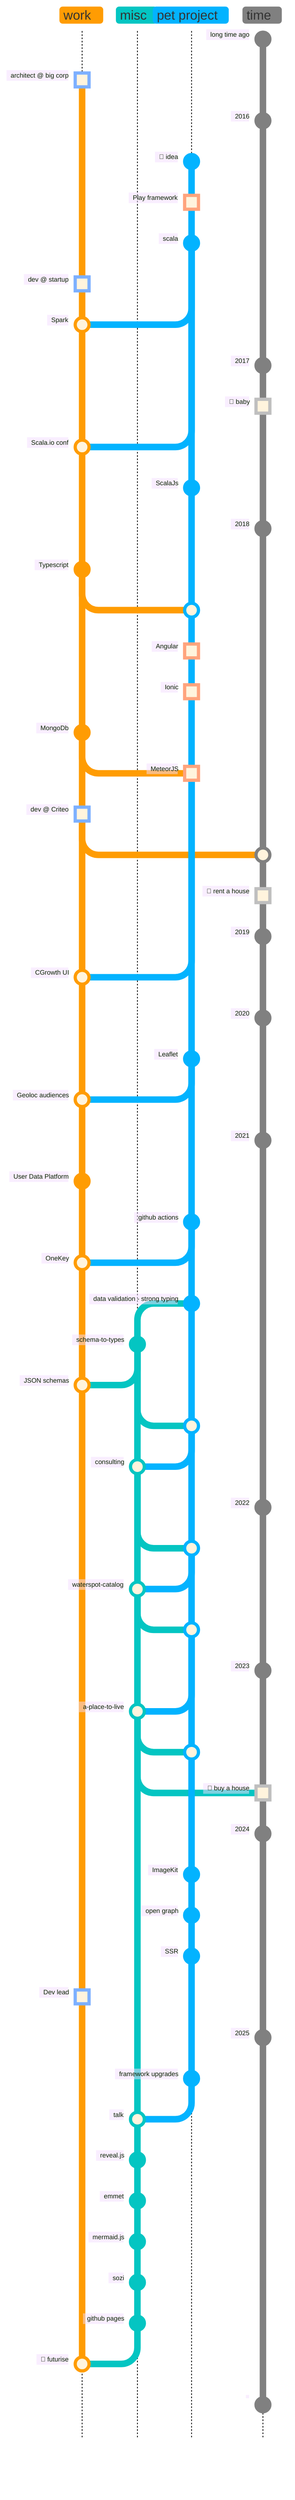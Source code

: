 ---
config:
  theme: 'base'
  gitGraph:
    mainBranchName: "time"
    mainBranchOrder: 4
    parallelCommits: false
    rotateCommitLabel: false
  themeVariables:
      git0: '#ff9c03' # work
      git1: '#04c5c2' # misc
      git2: '#03b3ff' # pet project
      git3: 'grey'    # time
      commitLabelFontSize: "8px"
---
gitGraph TB: %%LR:
    branch "work" order:1
    branch "pet project" order:3
    checkout "time"
    commit id:"long time ago"

    checkout "work"
    commit id:"architect @ big corp" type:HIGHLIGHT

    %% ------------------------------- 2016
    checkout "time"
    commit id:"2016"
    %% ------------------------------------

    %% ------------- Start pet project
    checkout "time"
    checkout "pet project"
    commit id:"🤙 idea"
    %% ------------------------------------

    checkout "pet project"
    commit id:"Play framework" type:HIGHLIGHT

    checkout "pet project"
    commit id:"scala"

    checkout "work"
    commit id:"dev @ startup" type:HIGHLIGHT

    checkout "work"
    merge "pet project" id:"Spark"

    %% ------------------------------- 2017
    checkout "time"
    commit id:"2017"
    %% ------------------------------------

    checkout "time"
    commit id:"👶 baby" type:HIGHLIGHT

    %% --------------------------- Scala.io
    checkout "work"
    merge "pet project" id:"Scala.io conf"
    %% ------------------------------------

    checkout "pet project"
    commit id:"ScalaJs"

    %% ------------------------------- 2018
    checkout "time"
    commit id:"2018"
    %% ------------------------------------

    checkout "work"
    commit id:"Typescript"
    checkout "pet project"
    merge "work"
    commit id:"Angular" type:HIGHLIGHT
    commit id:"Ionic" type:HIGHLIGHT

    checkout "work"
    commit id:"MongoDb"

    checkout "pet project"
    merge "work" id:"MeteorJS" type:HIGHLIGHT

    %% ---------------------------- Start Criteo
    checkout "work"
    commit id:"dev @ Criteo" type:HIGHLIGHT
    checkout "time"
    merge "work"

    commit id:"🏡 rent a house" type:HIGHLIGHT

    %% ------------------------------- 2019
    checkout "time"
    commit id:"2019"
    %% ------------------------------------

    checkout "work"
    merge "pet project" id:"CGrowth UI"

    %% ------------------------------- 2020
    checkout "time"
    commit id:"2020"
    %% ------------------------------------

    checkout "pet project"
    commit id:"Leaflet"

    checkout "work"
    merge "pet project" id:"Geoloc audiences"

    %% checkout "pet project"
    %% commit id:"notifications"

    %% checkout "work"
    %% merge "pet project" id:"CGrowth alerts"

    %% ------------------------------- 2021
    checkout "time"
    commit id:"2021"
    %% ------------------------------------

    checkout "work"
    commit id:"User Data Platform"

    checkout "pet project"
    commit id:"github actions"

    checkout "work"
    merge "pet project" id:"OneKey"

    checkout "pet project"
    commit id:"data validation - strong typing"

    branch "misc" order:2
    commit id:"schema-to-types" %% remove-start

    checkout "work"
    merge "misc" id:"JSON schemas"

    checkout "pet project"
    merge "misc"

    checkout "misc"
    merge "pet project" id:"consulting" %% remove-end %% remove-start

    %% ------------------------------- 2022
    checkout "time"
    commit id:"2022"
    %% ------------------------------------

    checkout "pet project"
    merge "misc"

    %% checkout "pet project"
    %% commit id:"open data"
    %% commit id:"web crawler"

    checkout "misc"
    merge "pet project" id:"waterspot-catalog" %% remove-end %% remove-start
    checkout "pet project"
    merge "misc"

    %% ------------------------------- 2023
    checkout "time"
    commit id:"2023"
    %% ------------------------------------

    %% ---------------------- Place to live
    checkout "misc"
    merge "pet project" id:"a-place-to-live" %% remove-end %% remove-start
    checkout "pet project"
    merge "misc"
    %% ------------------------------------

    checkout "time"
    merge "misc" id:"🏡 buy a house" type:HIGHLIGHT

    %% checkout "pet project"
    %% commit id:"ImageKit"

    %% ------------------------------- 2024
    checkout "time"
    commit id:"2024"
    %% ------------------------------------

    checkout "pet project"
    commit id:"ImageKit"

    checkout "pet project"
    commit id:"open graph"

    checkout "pet project"
    commit id:"SSR"

    checkout "work"
    commit id:"Dev lead" type:HIGHLIGHT

    %% ------------------------------- 2025
    checkout "time"
    commit id:"2025"
    %% ------------------------------------

    checkout "pet project"
    commit id:"framework upgrades"

    %% checkout "work"
    %% merge "pet project" id:"client metadata"

    checkout "misc"
    merge "pet project" id:"talk" %% remove-end
    commit id:"reveal.js"
    commit id:"emmet"
    commit id:"mermaid.js"
    commit id:"sozi"
    commit id:"github pages"

    checkout "work"
    merge "misc" id:"🎤 futurise"

    checkout "time"
    commit id:" "